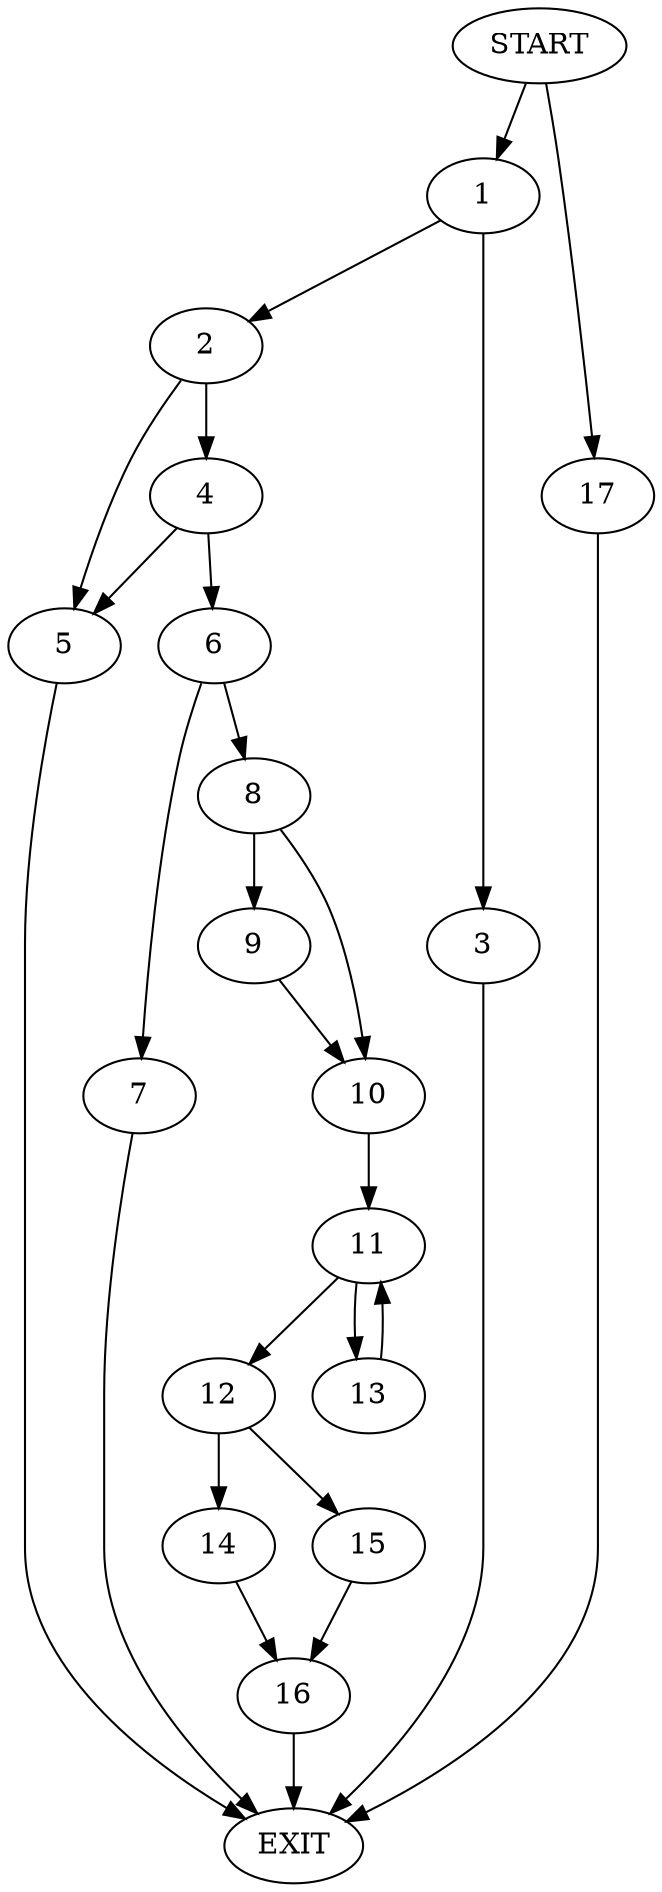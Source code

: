 digraph {
0 [label="START"]
18 [label="EXIT"]
0 -> 1
1 -> 2
1 -> 3
2 -> 4
2 -> 5
3 -> 18
4 -> 5
4 -> 6
5 -> 18
6 -> 7
6 -> 8
7 -> 18
8 -> 9
8 -> 10
10 -> 11
9 -> 10
11 -> 12
11 -> 13
12 -> 14
12 -> 15
13 -> 11
14 -> 16
15 -> 16
16 -> 18
0 -> 17
17 -> 18
}

